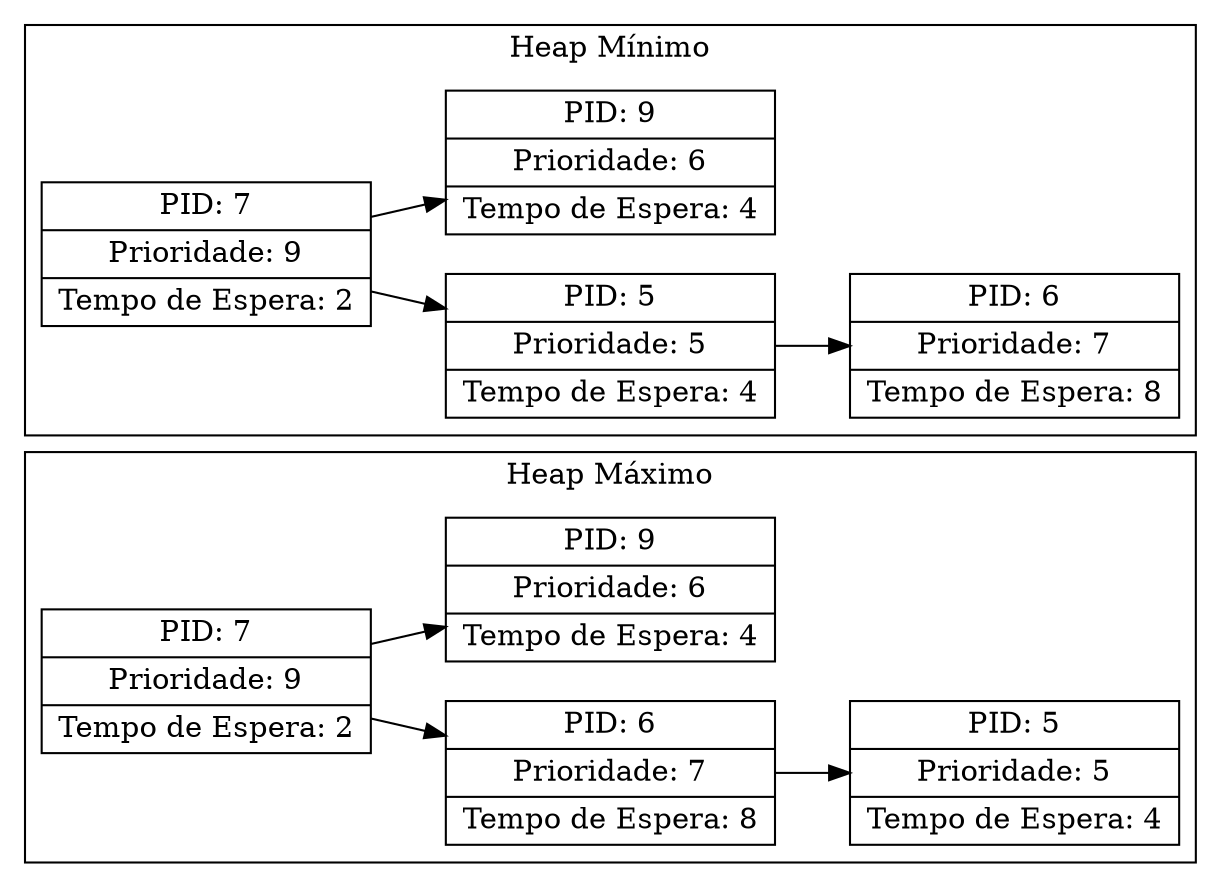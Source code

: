digraph G {
node [shape=record];
rankdir=LR;
subgraph cluster_maximo {
label = "Heap Máximo";
node_maximo0 [label="PID: 7 | Prioridade: 9 | Tempo de Espera: 2"];
node_maximo1 [label="PID: 6 | Prioridade: 7 | Tempo de Espera: 8"];
node_maximo2 [label="PID: 9 | Prioridade: 6 | Tempo de Espera: 4"];
node_maximo3 [label="PID: 5 | Prioridade: 5 | Tempo de Espera: 4"];
node_maximo0 -> node_maximo1;
node_maximo0 -> node_maximo2;
node_maximo1 -> node_maximo3;
}
subgraph cluster_minimo {
label = "Heap Mínimo";
node_minimo0 [label="PID: 7 | Prioridade: 9 | Tempo de Espera: 2"];
node_minimo1 [label="PID: 5 | Prioridade: 5 | Tempo de Espera: 4"];
node_minimo2 [label="PID: 9 | Prioridade: 6 | Tempo de Espera: 4"];
node_minimo3 [label="PID: 6 | Prioridade: 7 | Tempo de Espera: 8"];
node_minimo0 -> node_minimo1;
node_minimo0 -> node_minimo2;
node_minimo1 -> node_minimo3;
}
}
